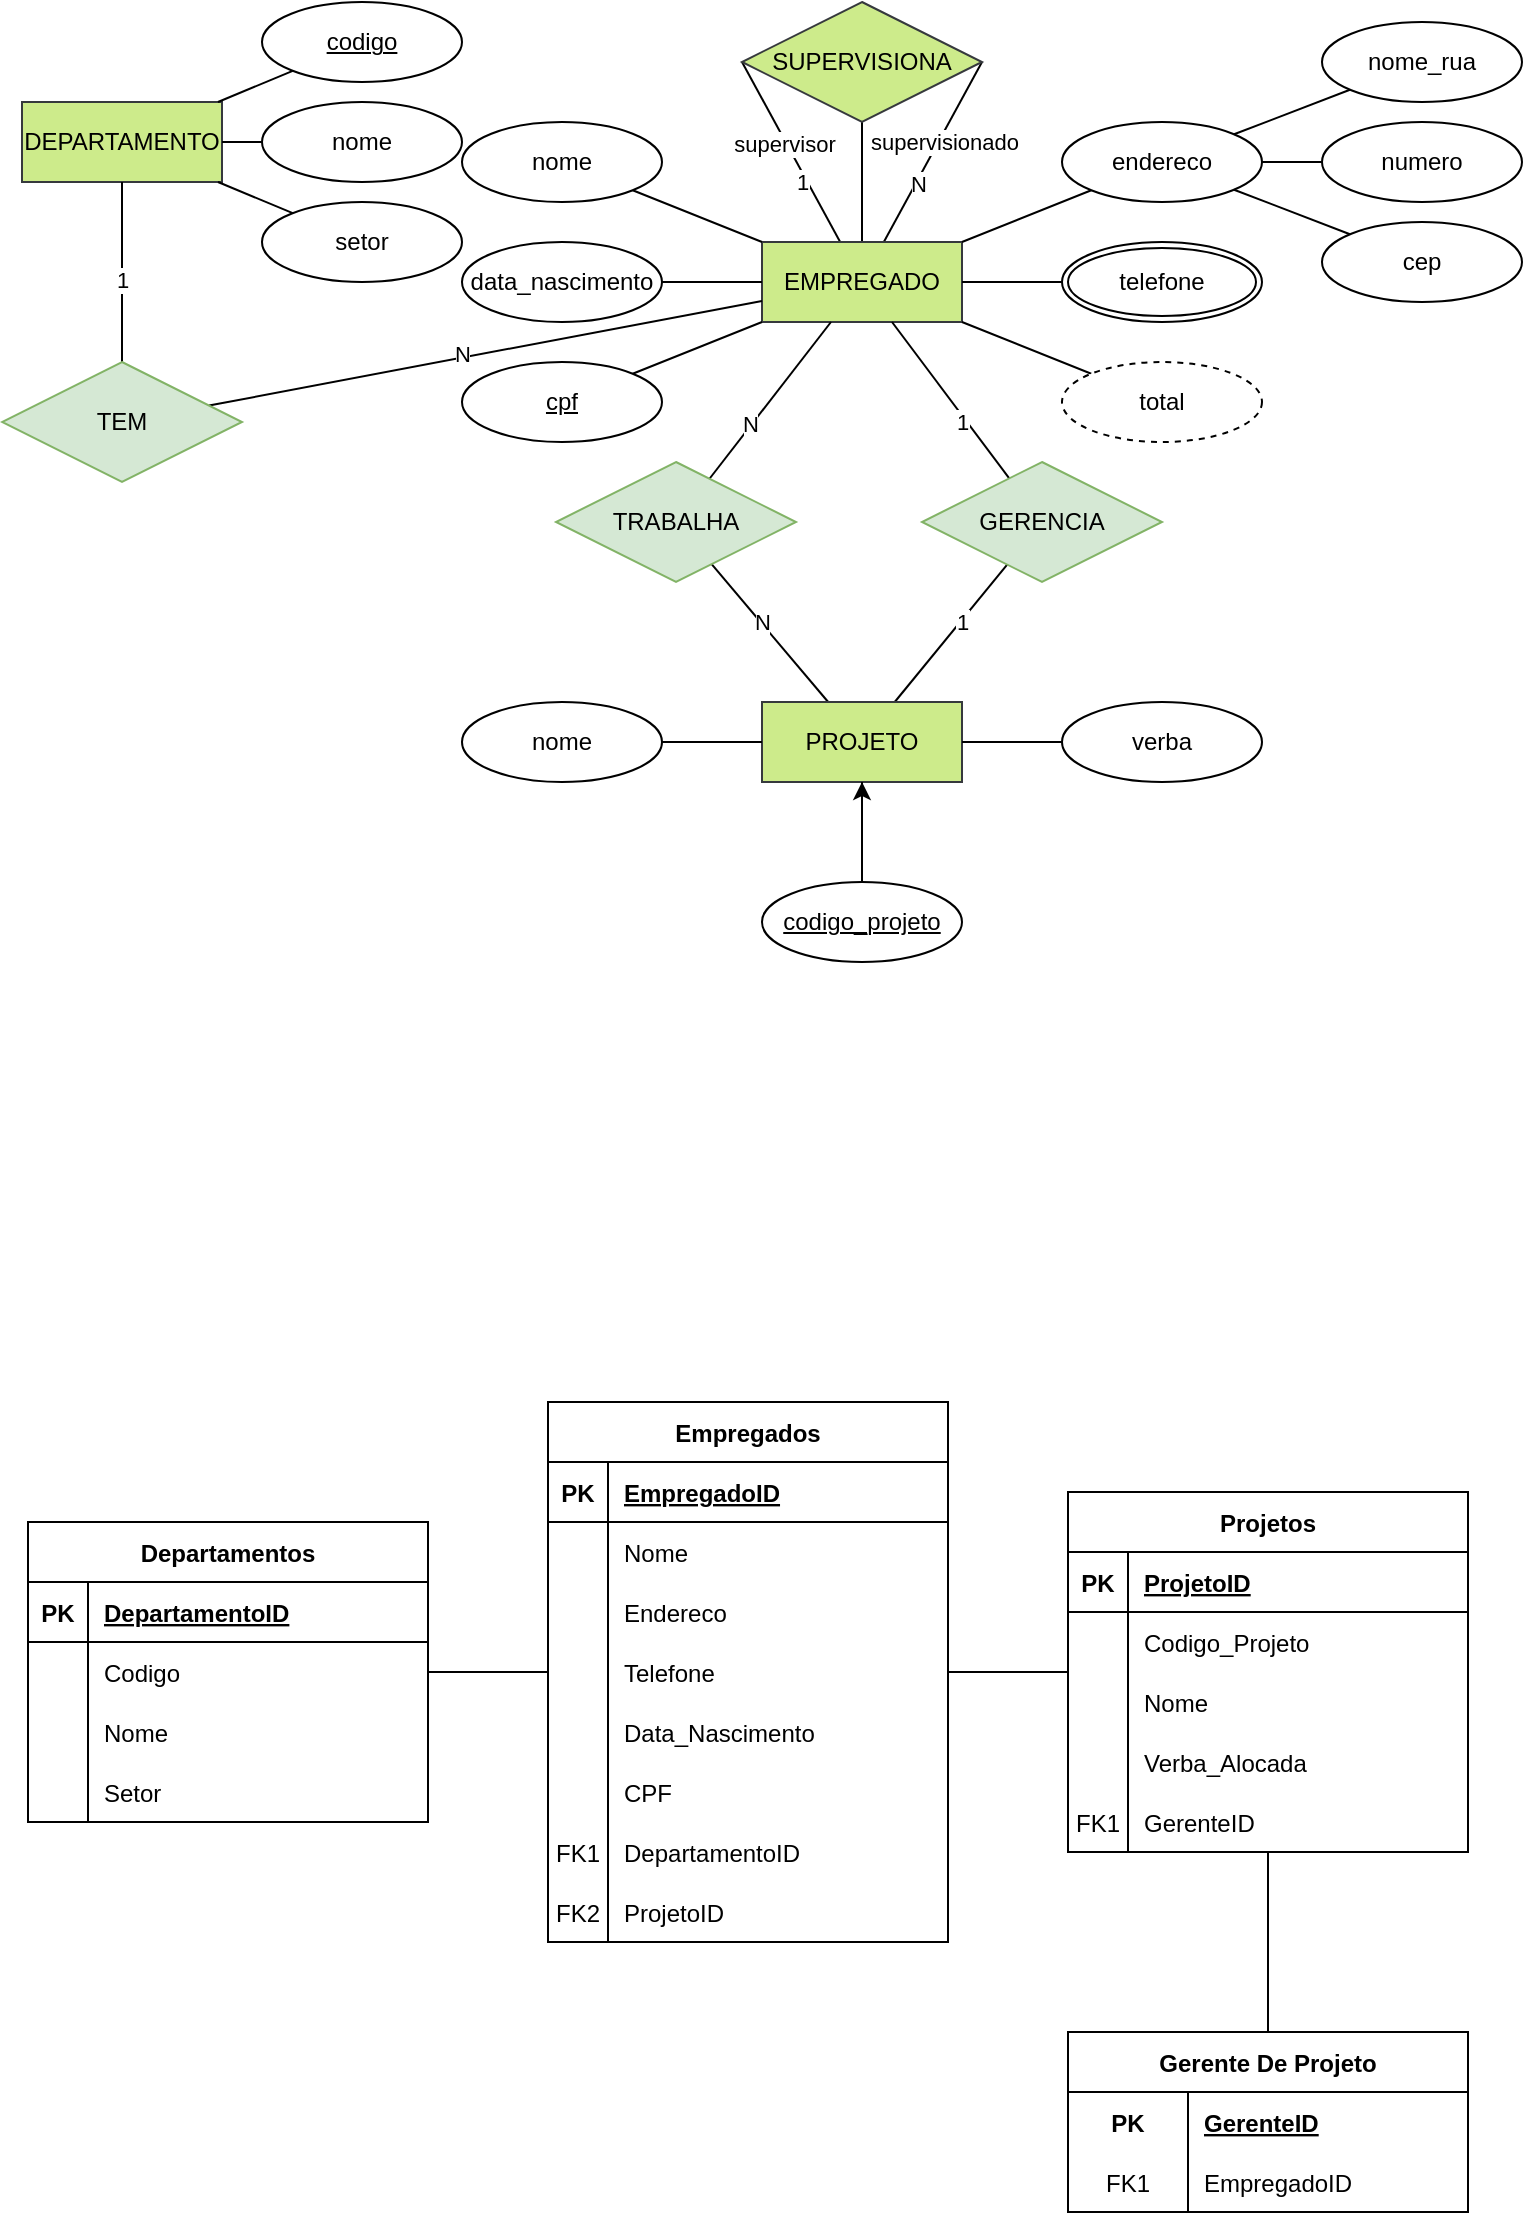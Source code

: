 <mxfile version="20.8.20" type="github">
  <diagram name="Página-1" id="n-FAaKJV36Woej5UMiAB">
    <mxGraphModel dx="2220" dy="758" grid="1" gridSize="10" guides="1" tooltips="1" connect="1" arrows="1" fold="1" page="1" pageScale="1" pageWidth="827" pageHeight="1169" math="0" shadow="0">
      <root>
        <mxCell id="0" />
        <mxCell id="1" parent="0" />
        <mxCell id="2LNgUr5yJm29Q_zIvUYa-1" style="edgeStyle=orthogonalEdgeStyle;rounded=0;orthogonalLoop=1;jettySize=auto;html=1;strokeColor=default;endArrow=none;endFill=0;" parent="1" source="2LNgUr5yJm29Q_zIvUYa-2" target="2LNgUr5yJm29Q_zIvUYa-41" edge="1">
          <mxGeometry relative="1" as="geometry" />
        </mxCell>
        <mxCell id="2LNgUr5yJm29Q_zIvUYa-2" value="Empregados" style="shape=table;startSize=30;container=1;collapsible=1;childLayout=tableLayout;fixedRows=1;rowLines=0;fontStyle=1;align=center;resizeLast=1;" parent="1" vertex="1">
          <mxGeometry x="-520" y="730" width="200" height="270" as="geometry" />
        </mxCell>
        <mxCell id="2LNgUr5yJm29Q_zIvUYa-3" value="" style="shape=tableRow;horizontal=0;startSize=0;swimlaneHead=0;swimlaneBody=0;fillColor=none;collapsible=0;dropTarget=0;points=[[0,0.5],[1,0.5]];portConstraint=eastwest;top=0;left=0;right=0;bottom=1;" parent="2LNgUr5yJm29Q_zIvUYa-2" vertex="1">
          <mxGeometry y="30" width="200" height="30" as="geometry" />
        </mxCell>
        <mxCell id="2LNgUr5yJm29Q_zIvUYa-4" value="PK" style="shape=partialRectangle;connectable=0;fillColor=none;top=0;left=0;bottom=0;right=0;fontStyle=1;overflow=hidden;" parent="2LNgUr5yJm29Q_zIvUYa-3" vertex="1">
          <mxGeometry width="30" height="30" as="geometry">
            <mxRectangle width="30" height="30" as="alternateBounds" />
          </mxGeometry>
        </mxCell>
        <mxCell id="2LNgUr5yJm29Q_zIvUYa-5" value="EmpregadoID" style="shape=partialRectangle;connectable=0;fillColor=none;top=0;left=0;bottom=0;right=0;align=left;spacingLeft=6;fontStyle=5;overflow=hidden;" parent="2LNgUr5yJm29Q_zIvUYa-3" vertex="1">
          <mxGeometry x="30" width="170" height="30" as="geometry">
            <mxRectangle width="170" height="30" as="alternateBounds" />
          </mxGeometry>
        </mxCell>
        <mxCell id="2LNgUr5yJm29Q_zIvUYa-6" value="" style="shape=tableRow;horizontal=0;startSize=0;swimlaneHead=0;swimlaneBody=0;fillColor=none;collapsible=0;dropTarget=0;points=[[0,0.5],[1,0.5]];portConstraint=eastwest;top=0;left=0;right=0;bottom=0;" parent="2LNgUr5yJm29Q_zIvUYa-2" vertex="1">
          <mxGeometry y="60" width="200" height="30" as="geometry" />
        </mxCell>
        <mxCell id="2LNgUr5yJm29Q_zIvUYa-7" value="" style="shape=partialRectangle;connectable=0;fillColor=none;top=0;left=0;bottom=0;right=0;editable=1;overflow=hidden;" parent="2LNgUr5yJm29Q_zIvUYa-6" vertex="1">
          <mxGeometry width="30" height="30" as="geometry">
            <mxRectangle width="30" height="30" as="alternateBounds" />
          </mxGeometry>
        </mxCell>
        <mxCell id="2LNgUr5yJm29Q_zIvUYa-8" value="Nome" style="shape=partialRectangle;connectable=0;fillColor=none;top=0;left=0;bottom=0;right=0;align=left;spacingLeft=6;overflow=hidden;" parent="2LNgUr5yJm29Q_zIvUYa-6" vertex="1">
          <mxGeometry x="30" width="170" height="30" as="geometry">
            <mxRectangle width="170" height="30" as="alternateBounds" />
          </mxGeometry>
        </mxCell>
        <mxCell id="2LNgUr5yJm29Q_zIvUYa-9" value="" style="shape=tableRow;horizontal=0;startSize=0;swimlaneHead=0;swimlaneBody=0;fillColor=none;collapsible=0;dropTarget=0;points=[[0,0.5],[1,0.5]];portConstraint=eastwest;top=0;left=0;right=0;bottom=0;" parent="2LNgUr5yJm29Q_zIvUYa-2" vertex="1">
          <mxGeometry y="90" width="200" height="30" as="geometry" />
        </mxCell>
        <mxCell id="2LNgUr5yJm29Q_zIvUYa-10" value="" style="shape=partialRectangle;connectable=0;fillColor=none;top=0;left=0;bottom=0;right=0;editable=1;overflow=hidden;" parent="2LNgUr5yJm29Q_zIvUYa-9" vertex="1">
          <mxGeometry width="30" height="30" as="geometry">
            <mxRectangle width="30" height="30" as="alternateBounds" />
          </mxGeometry>
        </mxCell>
        <mxCell id="2LNgUr5yJm29Q_zIvUYa-11" value="Endereco" style="shape=partialRectangle;connectable=0;fillColor=none;top=0;left=0;bottom=0;right=0;align=left;spacingLeft=6;overflow=hidden;" parent="2LNgUr5yJm29Q_zIvUYa-9" vertex="1">
          <mxGeometry x="30" width="170" height="30" as="geometry">
            <mxRectangle width="170" height="30" as="alternateBounds" />
          </mxGeometry>
        </mxCell>
        <mxCell id="2LNgUr5yJm29Q_zIvUYa-12" value="" style="shape=tableRow;horizontal=0;startSize=0;swimlaneHead=0;swimlaneBody=0;fillColor=none;collapsible=0;dropTarget=0;points=[[0,0.5],[1,0.5]];portConstraint=eastwest;top=0;left=0;right=0;bottom=0;" parent="2LNgUr5yJm29Q_zIvUYa-2" vertex="1">
          <mxGeometry y="120" width="200" height="30" as="geometry" />
        </mxCell>
        <mxCell id="2LNgUr5yJm29Q_zIvUYa-13" value="" style="shape=partialRectangle;connectable=0;fillColor=none;top=0;left=0;bottom=0;right=0;editable=1;overflow=hidden;" parent="2LNgUr5yJm29Q_zIvUYa-12" vertex="1">
          <mxGeometry width="30" height="30" as="geometry">
            <mxRectangle width="30" height="30" as="alternateBounds" />
          </mxGeometry>
        </mxCell>
        <mxCell id="2LNgUr5yJm29Q_zIvUYa-14" value="Telefone" style="shape=partialRectangle;connectable=0;fillColor=none;top=0;left=0;bottom=0;right=0;align=left;spacingLeft=6;overflow=hidden;" parent="2LNgUr5yJm29Q_zIvUYa-12" vertex="1">
          <mxGeometry x="30" width="170" height="30" as="geometry">
            <mxRectangle width="170" height="30" as="alternateBounds" />
          </mxGeometry>
        </mxCell>
        <mxCell id="2LNgUr5yJm29Q_zIvUYa-15" value="" style="shape=tableRow;horizontal=0;startSize=0;swimlaneHead=0;swimlaneBody=0;fillColor=none;collapsible=0;dropTarget=0;points=[[0,0.5],[1,0.5]];portConstraint=eastwest;top=0;left=0;right=0;bottom=0;" parent="2LNgUr5yJm29Q_zIvUYa-2" vertex="1">
          <mxGeometry y="150" width="200" height="30" as="geometry" />
        </mxCell>
        <mxCell id="2LNgUr5yJm29Q_zIvUYa-16" value="" style="shape=partialRectangle;connectable=0;fillColor=none;top=0;left=0;bottom=0;right=0;editable=1;overflow=hidden;" parent="2LNgUr5yJm29Q_zIvUYa-15" vertex="1">
          <mxGeometry width="30" height="30" as="geometry">
            <mxRectangle width="30" height="30" as="alternateBounds" />
          </mxGeometry>
        </mxCell>
        <mxCell id="2LNgUr5yJm29Q_zIvUYa-17" value="Data_Nascimento" style="shape=partialRectangle;connectable=0;fillColor=none;top=0;left=0;bottom=0;right=0;align=left;spacingLeft=6;overflow=hidden;" parent="2LNgUr5yJm29Q_zIvUYa-15" vertex="1">
          <mxGeometry x="30" width="170" height="30" as="geometry">
            <mxRectangle width="170" height="30" as="alternateBounds" />
          </mxGeometry>
        </mxCell>
        <mxCell id="2LNgUr5yJm29Q_zIvUYa-18" value="" style="shape=tableRow;horizontal=0;startSize=0;swimlaneHead=0;swimlaneBody=0;fillColor=none;collapsible=0;dropTarget=0;points=[[0,0.5],[1,0.5]];portConstraint=eastwest;top=0;left=0;right=0;bottom=0;" parent="2LNgUr5yJm29Q_zIvUYa-2" vertex="1">
          <mxGeometry y="180" width="200" height="30" as="geometry" />
        </mxCell>
        <mxCell id="2LNgUr5yJm29Q_zIvUYa-19" value="" style="shape=partialRectangle;connectable=0;fillColor=none;top=0;left=0;bottom=0;right=0;editable=1;overflow=hidden;" parent="2LNgUr5yJm29Q_zIvUYa-18" vertex="1">
          <mxGeometry width="30" height="30" as="geometry">
            <mxRectangle width="30" height="30" as="alternateBounds" />
          </mxGeometry>
        </mxCell>
        <mxCell id="2LNgUr5yJm29Q_zIvUYa-20" value="CPF" style="shape=partialRectangle;connectable=0;fillColor=none;top=0;left=0;bottom=0;right=0;align=left;spacingLeft=6;overflow=hidden;" parent="2LNgUr5yJm29Q_zIvUYa-18" vertex="1">
          <mxGeometry x="30" width="170" height="30" as="geometry">
            <mxRectangle width="170" height="30" as="alternateBounds" />
          </mxGeometry>
        </mxCell>
        <mxCell id="2LNgUr5yJm29Q_zIvUYa-21" value="" style="shape=tableRow;horizontal=0;startSize=0;swimlaneHead=0;swimlaneBody=0;fillColor=none;collapsible=0;dropTarget=0;points=[[0,0.5],[1,0.5]];portConstraint=eastwest;top=0;left=0;right=0;bottom=0;" parent="2LNgUr5yJm29Q_zIvUYa-2" vertex="1">
          <mxGeometry y="210" width="200" height="30" as="geometry" />
        </mxCell>
        <mxCell id="2LNgUr5yJm29Q_zIvUYa-22" value="FK1" style="shape=partialRectangle;connectable=0;fillColor=none;top=0;left=0;bottom=0;right=0;fontStyle=0;overflow=hidden;" parent="2LNgUr5yJm29Q_zIvUYa-21" vertex="1">
          <mxGeometry width="30" height="30" as="geometry">
            <mxRectangle width="30" height="30" as="alternateBounds" />
          </mxGeometry>
        </mxCell>
        <mxCell id="2LNgUr5yJm29Q_zIvUYa-23" value="DepartamentoID" style="shape=partialRectangle;connectable=0;fillColor=none;top=0;left=0;bottom=0;right=0;align=left;spacingLeft=6;fontStyle=0;overflow=hidden;" parent="2LNgUr5yJm29Q_zIvUYa-21" vertex="1">
          <mxGeometry x="30" width="170" height="30" as="geometry">
            <mxRectangle width="170" height="30" as="alternateBounds" />
          </mxGeometry>
        </mxCell>
        <mxCell id="2LNgUr5yJm29Q_zIvUYa-24" value="" style="shape=tableRow;horizontal=0;startSize=0;swimlaneHead=0;swimlaneBody=0;fillColor=none;collapsible=0;dropTarget=0;points=[[0,0.5],[1,0.5]];portConstraint=eastwest;top=0;left=0;right=0;bottom=0;" parent="2LNgUr5yJm29Q_zIvUYa-2" vertex="1">
          <mxGeometry y="240" width="200" height="30" as="geometry" />
        </mxCell>
        <mxCell id="2LNgUr5yJm29Q_zIvUYa-25" value="FK2" style="shape=partialRectangle;connectable=0;fillColor=none;top=0;left=0;bottom=0;right=0;fontStyle=0;overflow=hidden;" parent="2LNgUr5yJm29Q_zIvUYa-24" vertex="1">
          <mxGeometry width="30" height="30" as="geometry">
            <mxRectangle width="30" height="30" as="alternateBounds" />
          </mxGeometry>
        </mxCell>
        <mxCell id="2LNgUr5yJm29Q_zIvUYa-26" value="ProjetoID" style="shape=partialRectangle;connectable=0;fillColor=none;top=0;left=0;bottom=0;right=0;align=left;spacingLeft=6;fontStyle=0;overflow=hidden;" parent="2LNgUr5yJm29Q_zIvUYa-24" vertex="1">
          <mxGeometry x="30" width="170" height="30" as="geometry">
            <mxRectangle width="170" height="30" as="alternateBounds" />
          </mxGeometry>
        </mxCell>
        <mxCell id="2LNgUr5yJm29Q_zIvUYa-27" style="edgeStyle=orthogonalEdgeStyle;rounded=0;orthogonalLoop=1;jettySize=auto;html=1;strokeColor=default;endArrow=none;endFill=0;" parent="1" source="2LNgUr5yJm29Q_zIvUYa-28" target="2LNgUr5yJm29Q_zIvUYa-2" edge="1">
          <mxGeometry relative="1" as="geometry" />
        </mxCell>
        <mxCell id="2LNgUr5yJm29Q_zIvUYa-28" value="Departamentos" style="shape=table;startSize=30;container=1;collapsible=1;childLayout=tableLayout;fixedRows=1;rowLines=0;fontStyle=1;align=center;resizeLast=1;" parent="1" vertex="1">
          <mxGeometry x="-780" y="790" width="200" height="150" as="geometry" />
        </mxCell>
        <mxCell id="2LNgUr5yJm29Q_zIvUYa-29" value="" style="shape=tableRow;horizontal=0;startSize=0;swimlaneHead=0;swimlaneBody=0;fillColor=none;collapsible=0;dropTarget=0;points=[[0,0.5],[1,0.5]];portConstraint=eastwest;top=0;left=0;right=0;bottom=1;" parent="2LNgUr5yJm29Q_zIvUYa-28" vertex="1">
          <mxGeometry y="30" width="200" height="30" as="geometry" />
        </mxCell>
        <mxCell id="2LNgUr5yJm29Q_zIvUYa-30" value="PK" style="shape=partialRectangle;connectable=0;fillColor=none;top=0;left=0;bottom=0;right=0;fontStyle=1;overflow=hidden;" parent="2LNgUr5yJm29Q_zIvUYa-29" vertex="1">
          <mxGeometry width="30" height="30" as="geometry">
            <mxRectangle width="30" height="30" as="alternateBounds" />
          </mxGeometry>
        </mxCell>
        <mxCell id="2LNgUr5yJm29Q_zIvUYa-31" value="DepartamentoID" style="shape=partialRectangle;connectable=0;fillColor=none;top=0;left=0;bottom=0;right=0;align=left;spacingLeft=6;fontStyle=5;overflow=hidden;" parent="2LNgUr5yJm29Q_zIvUYa-29" vertex="1">
          <mxGeometry x="30" width="170" height="30" as="geometry">
            <mxRectangle width="170" height="30" as="alternateBounds" />
          </mxGeometry>
        </mxCell>
        <mxCell id="2LNgUr5yJm29Q_zIvUYa-32" value="" style="shape=tableRow;horizontal=0;startSize=0;swimlaneHead=0;swimlaneBody=0;fillColor=none;collapsible=0;dropTarget=0;points=[[0,0.5],[1,0.5]];portConstraint=eastwest;top=0;left=0;right=0;bottom=0;" parent="2LNgUr5yJm29Q_zIvUYa-28" vertex="1">
          <mxGeometry y="60" width="200" height="30" as="geometry" />
        </mxCell>
        <mxCell id="2LNgUr5yJm29Q_zIvUYa-33" value="" style="shape=partialRectangle;connectable=0;fillColor=none;top=0;left=0;bottom=0;right=0;editable=1;overflow=hidden;" parent="2LNgUr5yJm29Q_zIvUYa-32" vertex="1">
          <mxGeometry width="30" height="30" as="geometry">
            <mxRectangle width="30" height="30" as="alternateBounds" />
          </mxGeometry>
        </mxCell>
        <mxCell id="2LNgUr5yJm29Q_zIvUYa-34" value="Codigo" style="shape=partialRectangle;connectable=0;fillColor=none;top=0;left=0;bottom=0;right=0;align=left;spacingLeft=6;overflow=hidden;" parent="2LNgUr5yJm29Q_zIvUYa-32" vertex="1">
          <mxGeometry x="30" width="170" height="30" as="geometry">
            <mxRectangle width="170" height="30" as="alternateBounds" />
          </mxGeometry>
        </mxCell>
        <mxCell id="2LNgUr5yJm29Q_zIvUYa-35" value="" style="shape=tableRow;horizontal=0;startSize=0;swimlaneHead=0;swimlaneBody=0;fillColor=none;collapsible=0;dropTarget=0;points=[[0,0.5],[1,0.5]];portConstraint=eastwest;top=0;left=0;right=0;bottom=0;" parent="2LNgUr5yJm29Q_zIvUYa-28" vertex="1">
          <mxGeometry y="90" width="200" height="30" as="geometry" />
        </mxCell>
        <mxCell id="2LNgUr5yJm29Q_zIvUYa-36" value="" style="shape=partialRectangle;connectable=0;fillColor=none;top=0;left=0;bottom=0;right=0;editable=1;overflow=hidden;" parent="2LNgUr5yJm29Q_zIvUYa-35" vertex="1">
          <mxGeometry width="30" height="30" as="geometry">
            <mxRectangle width="30" height="30" as="alternateBounds" />
          </mxGeometry>
        </mxCell>
        <mxCell id="2LNgUr5yJm29Q_zIvUYa-37" value="Nome" style="shape=partialRectangle;connectable=0;fillColor=none;top=0;left=0;bottom=0;right=0;align=left;spacingLeft=6;overflow=hidden;" parent="2LNgUr5yJm29Q_zIvUYa-35" vertex="1">
          <mxGeometry x="30" width="170" height="30" as="geometry">
            <mxRectangle width="170" height="30" as="alternateBounds" />
          </mxGeometry>
        </mxCell>
        <mxCell id="2LNgUr5yJm29Q_zIvUYa-38" value="" style="shape=tableRow;horizontal=0;startSize=0;swimlaneHead=0;swimlaneBody=0;fillColor=none;collapsible=0;dropTarget=0;points=[[0,0.5],[1,0.5]];portConstraint=eastwest;top=0;left=0;right=0;bottom=0;" parent="2LNgUr5yJm29Q_zIvUYa-28" vertex="1">
          <mxGeometry y="120" width="200" height="30" as="geometry" />
        </mxCell>
        <mxCell id="2LNgUr5yJm29Q_zIvUYa-39" value="" style="shape=partialRectangle;connectable=0;fillColor=none;top=0;left=0;bottom=0;right=0;editable=1;overflow=hidden;" parent="2LNgUr5yJm29Q_zIvUYa-38" vertex="1">
          <mxGeometry width="30" height="30" as="geometry">
            <mxRectangle width="30" height="30" as="alternateBounds" />
          </mxGeometry>
        </mxCell>
        <mxCell id="2LNgUr5yJm29Q_zIvUYa-40" value="Setor" style="shape=partialRectangle;connectable=0;fillColor=none;top=0;left=0;bottom=0;right=0;align=left;spacingLeft=6;overflow=hidden;" parent="2LNgUr5yJm29Q_zIvUYa-38" vertex="1">
          <mxGeometry x="30" width="170" height="30" as="geometry">
            <mxRectangle width="170" height="30" as="alternateBounds" />
          </mxGeometry>
        </mxCell>
        <mxCell id="2LNgUr5yJm29Q_zIvUYa-41" value="Projetos" style="shape=table;startSize=30;container=1;collapsible=1;childLayout=tableLayout;fixedRows=1;rowLines=0;fontStyle=1;align=center;resizeLast=1;" parent="1" vertex="1">
          <mxGeometry x="-260" y="775" width="200" height="180" as="geometry" />
        </mxCell>
        <mxCell id="2LNgUr5yJm29Q_zIvUYa-42" value="" style="shape=tableRow;horizontal=0;startSize=0;swimlaneHead=0;swimlaneBody=0;fillColor=none;collapsible=0;dropTarget=0;points=[[0,0.5],[1,0.5]];portConstraint=eastwest;top=0;left=0;right=0;bottom=1;" parent="2LNgUr5yJm29Q_zIvUYa-41" vertex="1">
          <mxGeometry y="30" width="200" height="30" as="geometry" />
        </mxCell>
        <mxCell id="2LNgUr5yJm29Q_zIvUYa-43" value="PK" style="shape=partialRectangle;connectable=0;fillColor=none;top=0;left=0;bottom=0;right=0;fontStyle=1;overflow=hidden;" parent="2LNgUr5yJm29Q_zIvUYa-42" vertex="1">
          <mxGeometry width="30" height="30" as="geometry">
            <mxRectangle width="30" height="30" as="alternateBounds" />
          </mxGeometry>
        </mxCell>
        <mxCell id="2LNgUr5yJm29Q_zIvUYa-44" value="ProjetoID" style="shape=partialRectangle;connectable=0;fillColor=none;top=0;left=0;bottom=0;right=0;align=left;spacingLeft=6;fontStyle=5;overflow=hidden;" parent="2LNgUr5yJm29Q_zIvUYa-42" vertex="1">
          <mxGeometry x="30" width="170" height="30" as="geometry">
            <mxRectangle width="170" height="30" as="alternateBounds" />
          </mxGeometry>
        </mxCell>
        <mxCell id="2LNgUr5yJm29Q_zIvUYa-45" value="" style="shape=tableRow;horizontal=0;startSize=0;swimlaneHead=0;swimlaneBody=0;fillColor=none;collapsible=0;dropTarget=0;points=[[0,0.5],[1,0.5]];portConstraint=eastwest;top=0;left=0;right=0;bottom=0;" parent="2LNgUr5yJm29Q_zIvUYa-41" vertex="1">
          <mxGeometry y="60" width="200" height="30" as="geometry" />
        </mxCell>
        <mxCell id="2LNgUr5yJm29Q_zIvUYa-46" value="" style="shape=partialRectangle;connectable=0;fillColor=none;top=0;left=0;bottom=0;right=0;editable=1;overflow=hidden;" parent="2LNgUr5yJm29Q_zIvUYa-45" vertex="1">
          <mxGeometry width="30" height="30" as="geometry">
            <mxRectangle width="30" height="30" as="alternateBounds" />
          </mxGeometry>
        </mxCell>
        <mxCell id="2LNgUr5yJm29Q_zIvUYa-47" value="Codigo_Projeto" style="shape=partialRectangle;connectable=0;fillColor=none;top=0;left=0;bottom=0;right=0;align=left;spacingLeft=6;overflow=hidden;" parent="2LNgUr5yJm29Q_zIvUYa-45" vertex="1">
          <mxGeometry x="30" width="170" height="30" as="geometry">
            <mxRectangle width="170" height="30" as="alternateBounds" />
          </mxGeometry>
        </mxCell>
        <mxCell id="2LNgUr5yJm29Q_zIvUYa-48" value="" style="shape=tableRow;horizontal=0;startSize=0;swimlaneHead=0;swimlaneBody=0;fillColor=none;collapsible=0;dropTarget=0;points=[[0,0.5],[1,0.5]];portConstraint=eastwest;top=0;left=0;right=0;bottom=0;" parent="2LNgUr5yJm29Q_zIvUYa-41" vertex="1">
          <mxGeometry y="90" width="200" height="30" as="geometry" />
        </mxCell>
        <mxCell id="2LNgUr5yJm29Q_zIvUYa-49" value="" style="shape=partialRectangle;connectable=0;fillColor=none;top=0;left=0;bottom=0;right=0;editable=1;overflow=hidden;" parent="2LNgUr5yJm29Q_zIvUYa-48" vertex="1">
          <mxGeometry width="30" height="30" as="geometry">
            <mxRectangle width="30" height="30" as="alternateBounds" />
          </mxGeometry>
        </mxCell>
        <mxCell id="2LNgUr5yJm29Q_zIvUYa-50" value="Nome" style="shape=partialRectangle;connectable=0;fillColor=none;top=0;left=0;bottom=0;right=0;align=left;spacingLeft=6;overflow=hidden;" parent="2LNgUr5yJm29Q_zIvUYa-48" vertex="1">
          <mxGeometry x="30" width="170" height="30" as="geometry">
            <mxRectangle width="170" height="30" as="alternateBounds" />
          </mxGeometry>
        </mxCell>
        <mxCell id="2LNgUr5yJm29Q_zIvUYa-51" value="" style="shape=tableRow;horizontal=0;startSize=0;swimlaneHead=0;swimlaneBody=0;fillColor=none;collapsible=0;dropTarget=0;points=[[0,0.5],[1,0.5]];portConstraint=eastwest;top=0;left=0;right=0;bottom=0;" parent="2LNgUr5yJm29Q_zIvUYa-41" vertex="1">
          <mxGeometry y="120" width="200" height="30" as="geometry" />
        </mxCell>
        <mxCell id="2LNgUr5yJm29Q_zIvUYa-52" value="" style="shape=partialRectangle;connectable=0;fillColor=none;top=0;left=0;bottom=0;right=0;editable=1;overflow=hidden;" parent="2LNgUr5yJm29Q_zIvUYa-51" vertex="1">
          <mxGeometry width="30" height="30" as="geometry">
            <mxRectangle width="30" height="30" as="alternateBounds" />
          </mxGeometry>
        </mxCell>
        <mxCell id="2LNgUr5yJm29Q_zIvUYa-53" value="Verba_Alocada" style="shape=partialRectangle;connectable=0;fillColor=none;top=0;left=0;bottom=0;right=0;align=left;spacingLeft=6;overflow=hidden;" parent="2LNgUr5yJm29Q_zIvUYa-51" vertex="1">
          <mxGeometry x="30" width="170" height="30" as="geometry">
            <mxRectangle width="170" height="30" as="alternateBounds" />
          </mxGeometry>
        </mxCell>
        <mxCell id="2LNgUr5yJm29Q_zIvUYa-54" value="" style="shape=tableRow;horizontal=0;startSize=0;swimlaneHead=0;swimlaneBody=0;fillColor=none;collapsible=0;dropTarget=0;points=[[0,0.5],[1,0.5]];portConstraint=eastwest;top=0;left=0;right=0;bottom=0;" parent="2LNgUr5yJm29Q_zIvUYa-41" vertex="1">
          <mxGeometry y="150" width="200" height="30" as="geometry" />
        </mxCell>
        <mxCell id="2LNgUr5yJm29Q_zIvUYa-55" value="FK1" style="shape=partialRectangle;connectable=0;fillColor=none;top=0;left=0;bottom=0;right=0;fontStyle=0;overflow=hidden;" parent="2LNgUr5yJm29Q_zIvUYa-54" vertex="1">
          <mxGeometry width="30" height="30" as="geometry">
            <mxRectangle width="30" height="30" as="alternateBounds" />
          </mxGeometry>
        </mxCell>
        <mxCell id="2LNgUr5yJm29Q_zIvUYa-56" value="GerenteID" style="shape=partialRectangle;connectable=0;fillColor=none;top=0;left=0;bottom=0;right=0;align=left;spacingLeft=6;fontStyle=0;overflow=hidden;" parent="2LNgUr5yJm29Q_zIvUYa-54" vertex="1">
          <mxGeometry x="30" width="170" height="30" as="geometry">
            <mxRectangle width="170" height="30" as="alternateBounds" />
          </mxGeometry>
        </mxCell>
        <mxCell id="2LNgUr5yJm29Q_zIvUYa-57" style="edgeStyle=orthogonalEdgeStyle;rounded=0;orthogonalLoop=1;jettySize=auto;html=1;strokeColor=default;endArrow=none;endFill=0;" parent="1" source="2LNgUr5yJm29Q_zIvUYa-58" target="2LNgUr5yJm29Q_zIvUYa-41" edge="1">
          <mxGeometry relative="1" as="geometry" />
        </mxCell>
        <mxCell id="2LNgUr5yJm29Q_zIvUYa-58" value="Gerente De Projeto" style="shape=table;startSize=30;container=1;collapsible=1;childLayout=tableLayout;fixedRows=1;rowLines=0;fontStyle=1;align=center;resizeLast=1;" parent="1" vertex="1">
          <mxGeometry x="-260" y="1045" width="200" height="90" as="geometry" />
        </mxCell>
        <mxCell id="2LNgUr5yJm29Q_zIvUYa-59" value="" style="shape=tableRow;horizontal=0;startSize=0;swimlaneHead=0;swimlaneBody=0;fillColor=none;collapsible=0;dropTarget=0;points=[[0,0.5],[1,0.5]];portConstraint=eastwest;top=0;left=0;right=0;bottom=0;" parent="2LNgUr5yJm29Q_zIvUYa-58" vertex="1">
          <mxGeometry y="30" width="200" height="30" as="geometry" />
        </mxCell>
        <mxCell id="2LNgUr5yJm29Q_zIvUYa-60" value="PK" style="shape=partialRectangle;connectable=0;fillColor=none;top=0;left=0;bottom=0;right=0;fontStyle=1;overflow=hidden;" parent="2LNgUr5yJm29Q_zIvUYa-59" vertex="1">
          <mxGeometry width="60" height="30" as="geometry">
            <mxRectangle width="60" height="30" as="alternateBounds" />
          </mxGeometry>
        </mxCell>
        <mxCell id="2LNgUr5yJm29Q_zIvUYa-61" value="GerenteID" style="shape=partialRectangle;connectable=0;fillColor=none;top=0;left=0;bottom=0;right=0;align=left;spacingLeft=6;fontStyle=5;overflow=hidden;" parent="2LNgUr5yJm29Q_zIvUYa-59" vertex="1">
          <mxGeometry x="60" width="140" height="30" as="geometry">
            <mxRectangle width="140" height="30" as="alternateBounds" />
          </mxGeometry>
        </mxCell>
        <mxCell id="2LNgUr5yJm29Q_zIvUYa-62" value="" style="shape=tableRow;horizontal=0;startSize=0;swimlaneHead=0;swimlaneBody=0;fillColor=none;collapsible=0;dropTarget=0;points=[[0,0.5],[1,0.5]];portConstraint=eastwest;top=0;left=0;right=0;bottom=0;" parent="2LNgUr5yJm29Q_zIvUYa-58" vertex="1">
          <mxGeometry y="60" width="200" height="30" as="geometry" />
        </mxCell>
        <mxCell id="2LNgUr5yJm29Q_zIvUYa-63" value="FK1" style="shape=partialRectangle;connectable=0;fillColor=none;top=0;left=0;bottom=0;right=0;fontStyle=0;overflow=hidden;" parent="2LNgUr5yJm29Q_zIvUYa-62" vertex="1">
          <mxGeometry width="60" height="30" as="geometry">
            <mxRectangle width="60" height="30" as="alternateBounds" />
          </mxGeometry>
        </mxCell>
        <mxCell id="2LNgUr5yJm29Q_zIvUYa-64" value="EmpregadoID" style="shape=partialRectangle;connectable=0;fillColor=none;top=0;left=0;bottom=0;right=0;align=left;spacingLeft=6;fontStyle=0;overflow=hidden;" parent="2LNgUr5yJm29Q_zIvUYa-62" vertex="1">
          <mxGeometry x="60" width="140" height="30" as="geometry">
            <mxRectangle width="140" height="30" as="alternateBounds" />
          </mxGeometry>
        </mxCell>
        <mxCell id="2LNgUr5yJm29Q_zIvUYa-65" value="DEPARTAMENTO" style="whiteSpace=wrap;html=1;align=center;fillColor=#cdeb8b;strokeColor=#36393d;" parent="1" vertex="1">
          <mxGeometry x="-783" y="80" width="100" height="40" as="geometry" />
        </mxCell>
        <mxCell id="2LNgUr5yJm29Q_zIvUYa-66" style="edgeStyle=none;rounded=0;orthogonalLoop=1;jettySize=auto;html=1;strokeColor=default;endArrow=none;endFill=0;" parent="1" source="2LNgUr5yJm29Q_zIvUYa-67" target="2LNgUr5yJm29Q_zIvUYa-65" edge="1">
          <mxGeometry relative="1" as="geometry" />
        </mxCell>
        <mxCell id="2LNgUr5yJm29Q_zIvUYa-67" value="codigo" style="ellipse;whiteSpace=wrap;html=1;align=center;fontStyle=4;" parent="1" vertex="1">
          <mxGeometry x="-663" y="30" width="100" height="40" as="geometry" />
        </mxCell>
        <mxCell id="2LNgUr5yJm29Q_zIvUYa-68" style="edgeStyle=none;rounded=0;orthogonalLoop=1;jettySize=auto;html=1;strokeColor=default;endArrow=none;endFill=0;" parent="1" source="2LNgUr5yJm29Q_zIvUYa-69" target="2LNgUr5yJm29Q_zIvUYa-65" edge="1">
          <mxGeometry relative="1" as="geometry" />
        </mxCell>
        <mxCell id="2LNgUr5yJm29Q_zIvUYa-69" value="setor" style="ellipse;whiteSpace=wrap;html=1;align=center;" parent="1" vertex="1">
          <mxGeometry x="-663" y="130" width="100" height="40" as="geometry" />
        </mxCell>
        <mxCell id="2LNgUr5yJm29Q_zIvUYa-70" style="edgeStyle=none;rounded=0;orthogonalLoop=1;jettySize=auto;html=1;strokeColor=default;endArrow=none;endFill=0;" parent="1" source="2LNgUr5yJm29Q_zIvUYa-71" target="2LNgUr5yJm29Q_zIvUYa-65" edge="1">
          <mxGeometry relative="1" as="geometry" />
        </mxCell>
        <mxCell id="2LNgUr5yJm29Q_zIvUYa-71" value="nome" style="ellipse;whiteSpace=wrap;html=1;align=center;" parent="1" vertex="1">
          <mxGeometry x="-663" y="80" width="100" height="40" as="geometry" />
        </mxCell>
        <mxCell id="2LNgUr5yJm29Q_zIvUYa-72" style="orthogonalLoop=1;jettySize=auto;html=1;entryX=1;entryY=0.5;entryDx=0;entryDy=0;strokeColor=default;endArrow=none;endFill=0;rounded=0;" parent="1" source="2LNgUr5yJm29Q_zIvUYa-79" target="2LNgUr5yJm29Q_zIvUYa-120" edge="1">
          <mxGeometry relative="1" as="geometry" />
        </mxCell>
        <mxCell id="2LNgUr5yJm29Q_zIvUYa-73" value="N" style="edgeLabel;html=1;align=center;verticalAlign=middle;resizable=0;points=[];" parent="2LNgUr5yJm29Q_zIvUYa-72" vertex="1" connectable="0">
          <mxGeometry x="-0.348" y="-1" relative="1" as="geometry">
            <mxPoint as="offset" />
          </mxGeometry>
        </mxCell>
        <mxCell id="2LNgUr5yJm29Q_zIvUYa-74" value="supervisionado&lt;br&gt;" style="edgeLabel;html=1;align=center;verticalAlign=middle;resizable=0;points=[];" parent="2LNgUr5yJm29Q_zIvUYa-72" vertex="1" connectable="0">
          <mxGeometry x="0.137" y="-2" relative="1" as="geometry">
            <mxPoint as="offset" />
          </mxGeometry>
        </mxCell>
        <mxCell id="2LNgUr5yJm29Q_zIvUYa-75" style="rounded=0;orthogonalLoop=1;jettySize=auto;html=1;entryX=0;entryY=0.5;entryDx=0;entryDy=0;strokeColor=default;endArrow=none;endFill=0;" parent="1" source="2LNgUr5yJm29Q_zIvUYa-79" target="2LNgUr5yJm29Q_zIvUYa-120" edge="1">
          <mxGeometry relative="1" as="geometry" />
        </mxCell>
        <mxCell id="2LNgUr5yJm29Q_zIvUYa-76" value="1" style="edgeLabel;html=1;align=center;verticalAlign=middle;resizable=0;points=[];" parent="2LNgUr5yJm29Q_zIvUYa-75" vertex="1" connectable="0">
          <mxGeometry x="0.135" y="-1" relative="1" as="geometry">
            <mxPoint x="8" y="21" as="offset" />
          </mxGeometry>
        </mxCell>
        <mxCell id="2LNgUr5yJm29Q_zIvUYa-77" value="supervisor" style="edgeLabel;html=1;align=center;verticalAlign=middle;resizable=0;points=[];" parent="2LNgUr5yJm29Q_zIvUYa-75" vertex="1" connectable="0">
          <mxGeometry x="0.333" y="1" relative="1" as="geometry">
            <mxPoint x="5" y="10" as="offset" />
          </mxGeometry>
        </mxCell>
        <mxCell id="2LNgUr5yJm29Q_zIvUYa-78" style="rounded=0;orthogonalLoop=1;jettySize=auto;html=1;strokeColor=default;endArrow=none;endFill=0;" parent="1" source="2LNgUr5yJm29Q_zIvUYa-79" target="2LNgUr5yJm29Q_zIvUYa-120" edge="1">
          <mxGeometry relative="1" as="geometry" />
        </mxCell>
        <mxCell id="2LNgUr5yJm29Q_zIvUYa-79" value="EMPREGADO" style="whiteSpace=wrap;html=1;align=center;fillColor=#cdeb8b;strokeColor=#36393d;" parent="1" vertex="1">
          <mxGeometry x="-413" y="150" width="100" height="40" as="geometry" />
        </mxCell>
        <mxCell id="2LNgUr5yJm29Q_zIvUYa-80" style="rounded=0;orthogonalLoop=1;jettySize=auto;html=1;strokeColor=default;endArrow=none;endFill=0;" parent="1" source="2LNgUr5yJm29Q_zIvUYa-81" target="2LNgUr5yJm29Q_zIvUYa-79" edge="1">
          <mxGeometry relative="1" as="geometry" />
        </mxCell>
        <mxCell id="2LNgUr5yJm29Q_zIvUYa-81" value="nome" style="ellipse;whiteSpace=wrap;html=1;align=center;" parent="1" vertex="1">
          <mxGeometry x="-563" y="90" width="100" height="40" as="geometry" />
        </mxCell>
        <mxCell id="2LNgUr5yJm29Q_zIvUYa-82" style="rounded=0;orthogonalLoop=1;jettySize=auto;html=1;strokeColor=default;endArrow=none;endFill=0;" parent="1" source="2LNgUr5yJm29Q_zIvUYa-83" target="2LNgUr5yJm29Q_zIvUYa-79" edge="1">
          <mxGeometry relative="1" as="geometry" />
        </mxCell>
        <mxCell id="2LNgUr5yJm29Q_zIvUYa-83" value="endereco" style="ellipse;whiteSpace=wrap;html=1;align=center;" parent="1" vertex="1">
          <mxGeometry x="-263" y="90" width="100" height="40" as="geometry" />
        </mxCell>
        <mxCell id="2LNgUr5yJm29Q_zIvUYa-84" style="rounded=0;orthogonalLoop=1;jettySize=auto;html=1;strokeColor=default;endArrow=none;endFill=0;" parent="1" source="2LNgUr5yJm29Q_zIvUYa-85" target="2LNgUr5yJm29Q_zIvUYa-79" edge="1">
          <mxGeometry relative="1" as="geometry" />
        </mxCell>
        <mxCell id="2LNgUr5yJm29Q_zIvUYa-85" value="cpf" style="ellipse;whiteSpace=wrap;html=1;align=center;fontStyle=4;" parent="1" vertex="1">
          <mxGeometry x="-563" y="210" width="100" height="40" as="geometry" />
        </mxCell>
        <mxCell id="2LNgUr5yJm29Q_zIvUYa-86" style="rounded=0;orthogonalLoop=1;jettySize=auto;html=1;strokeColor=default;endArrow=none;endFill=0;" parent="1" source="2LNgUr5yJm29Q_zIvUYa-87" target="2LNgUr5yJm29Q_zIvUYa-79" edge="1">
          <mxGeometry relative="1" as="geometry" />
        </mxCell>
        <mxCell id="2LNgUr5yJm29Q_zIvUYa-87" value="data_nascimento" style="ellipse;whiteSpace=wrap;html=1;align=center;" parent="1" vertex="1">
          <mxGeometry x="-563" y="150" width="100" height="40" as="geometry" />
        </mxCell>
        <mxCell id="2LNgUr5yJm29Q_zIvUYa-88" style="rounded=0;orthogonalLoop=1;jettySize=auto;html=1;strokeColor=default;endArrow=none;endFill=0;" parent="1" source="2LNgUr5yJm29Q_zIvUYa-92" target="2LNgUr5yJm29Q_zIvUYa-111" edge="1">
          <mxGeometry relative="1" as="geometry" />
        </mxCell>
        <mxCell id="2LNgUr5yJm29Q_zIvUYa-89" value="N" style="edgeLabel;html=1;align=center;verticalAlign=middle;resizable=0;points=[];" parent="2LNgUr5yJm29Q_zIvUYa-88" vertex="1" connectable="0">
          <mxGeometry x="0.239" y="-1" relative="1" as="geometry">
            <mxPoint x="2" y="3" as="offset" />
          </mxGeometry>
        </mxCell>
        <mxCell id="2LNgUr5yJm29Q_zIvUYa-90" style="rounded=0;orthogonalLoop=1;jettySize=auto;html=1;strokeColor=default;endArrow=none;endFill=0;" parent="1" source="2LNgUr5yJm29Q_zIvUYa-92" target="2LNgUr5yJm29Q_zIvUYa-114" edge="1">
          <mxGeometry relative="1" as="geometry" />
        </mxCell>
        <mxCell id="2LNgUr5yJm29Q_zIvUYa-91" value="1" style="edgeLabel;html=1;align=center;verticalAlign=middle;resizable=0;points=[];" parent="2LNgUr5yJm29Q_zIvUYa-90" vertex="1" connectable="0">
          <mxGeometry x="0.07" y="-2" relative="1" as="geometry">
            <mxPoint x="2" y="-5" as="offset" />
          </mxGeometry>
        </mxCell>
        <mxCell id="2LNgUr5yJm29Q_zIvUYa-92" value="PROJETO" style="whiteSpace=wrap;html=1;align=center;fillColor=#cdeb8b;strokeColor=#36393d;" parent="1" vertex="1">
          <mxGeometry x="-413" y="380" width="100" height="40" as="geometry" />
        </mxCell>
        <mxCell id="2LNgUr5yJm29Q_zIvUYa-93" style="rounded=0;orthogonalLoop=1;jettySize=auto;html=1;strokeColor=default;endArrow=none;endFill=0;" parent="1" source="2LNgUr5yJm29Q_zIvUYa-94" target="2LNgUr5yJm29Q_zIvUYa-92" edge="1">
          <mxGeometry relative="1" as="geometry" />
        </mxCell>
        <mxCell id="2LNgUr5yJm29Q_zIvUYa-94" value="verba" style="ellipse;whiteSpace=wrap;html=1;align=center;" parent="1" vertex="1">
          <mxGeometry x="-263" y="380" width="100" height="40" as="geometry" />
        </mxCell>
        <mxCell id="2LNgUr5yJm29Q_zIvUYa-95" style="rounded=0;orthogonalLoop=1;jettySize=auto;html=1;strokeColor=default;endArrow=none;endFill=0;" parent="1" target="2LNgUr5yJm29Q_zIvUYa-92" edge="1">
          <mxGeometry relative="1" as="geometry">
            <mxPoint x="-363" y="470" as="sourcePoint" />
          </mxGeometry>
        </mxCell>
        <mxCell id="2LNgUr5yJm29Q_zIvUYa-97" style="rounded=0;orthogonalLoop=1;jettySize=auto;html=1;strokeColor=default;endArrow=none;endFill=0;" parent="1" source="2LNgUr5yJm29Q_zIvUYa-98" target="2LNgUr5yJm29Q_zIvUYa-92" edge="1">
          <mxGeometry relative="1" as="geometry" />
        </mxCell>
        <mxCell id="2LNgUr5yJm29Q_zIvUYa-98" value="nome" style="ellipse;whiteSpace=wrap;html=1;align=center;" parent="1" vertex="1">
          <mxGeometry x="-563" y="380" width="100" height="40" as="geometry" />
        </mxCell>
        <mxCell id="2LNgUr5yJm29Q_zIvUYa-99" style="rounded=0;orthogonalLoop=1;jettySize=auto;html=1;strokeColor=default;endArrow=none;endFill=0;" parent="1" source="2LNgUr5yJm29Q_zIvUYa-100" target="2LNgUr5yJm29Q_zIvUYa-79" edge="1">
          <mxGeometry relative="1" as="geometry" />
        </mxCell>
        <mxCell id="2LNgUr5yJm29Q_zIvUYa-100" value="telefone&lt;br&gt;" style="ellipse;shape=doubleEllipse;margin=3;whiteSpace=wrap;html=1;align=center;" parent="1" vertex="1">
          <mxGeometry x="-263" y="150" width="100" height="40" as="geometry" />
        </mxCell>
        <mxCell id="2LNgUr5yJm29Q_zIvUYa-101" style="rounded=0;orthogonalLoop=1;jettySize=auto;html=1;strokeColor=default;endArrow=none;endFill=0;" parent="1" source="2LNgUr5yJm29Q_zIvUYa-102" target="2LNgUr5yJm29Q_zIvUYa-83" edge="1">
          <mxGeometry relative="1" as="geometry" />
        </mxCell>
        <mxCell id="2LNgUr5yJm29Q_zIvUYa-102" value="numero" style="ellipse;whiteSpace=wrap;html=1;align=center;" parent="1" vertex="1">
          <mxGeometry x="-133" y="90" width="100" height="40" as="geometry" />
        </mxCell>
        <mxCell id="2LNgUr5yJm29Q_zIvUYa-103" style="rounded=0;orthogonalLoop=1;jettySize=auto;html=1;strokeColor=default;endArrow=none;endFill=0;" parent="1" source="2LNgUr5yJm29Q_zIvUYa-104" target="2LNgUr5yJm29Q_zIvUYa-83" edge="1">
          <mxGeometry relative="1" as="geometry" />
        </mxCell>
        <mxCell id="2LNgUr5yJm29Q_zIvUYa-104" value="nome_rua" style="ellipse;whiteSpace=wrap;html=1;align=center;" parent="1" vertex="1">
          <mxGeometry x="-133" y="40" width="100" height="40" as="geometry" />
        </mxCell>
        <mxCell id="2LNgUr5yJm29Q_zIvUYa-105" style="rounded=0;orthogonalLoop=1;jettySize=auto;html=1;strokeColor=default;endArrow=none;endFill=0;" parent="1" source="2LNgUr5yJm29Q_zIvUYa-106" target="2LNgUr5yJm29Q_zIvUYa-83" edge="1">
          <mxGeometry relative="1" as="geometry" />
        </mxCell>
        <mxCell id="2LNgUr5yJm29Q_zIvUYa-106" value="cep" style="ellipse;whiteSpace=wrap;html=1;align=center;" parent="1" vertex="1">
          <mxGeometry x="-133" y="140" width="100" height="40" as="geometry" />
        </mxCell>
        <mxCell id="2LNgUr5yJm29Q_zIvUYa-107" style="rounded=0;orthogonalLoop=1;jettySize=auto;html=1;strokeColor=default;endArrow=none;endFill=0;" parent="1" source="2LNgUr5yJm29Q_zIvUYa-108" target="2LNgUr5yJm29Q_zIvUYa-79" edge="1">
          <mxGeometry relative="1" as="geometry" />
        </mxCell>
        <mxCell id="2LNgUr5yJm29Q_zIvUYa-108" value="total" style="ellipse;whiteSpace=wrap;html=1;align=center;dashed=1;" parent="1" vertex="1">
          <mxGeometry x="-263" y="210" width="100" height="40" as="geometry" />
        </mxCell>
        <mxCell id="2LNgUr5yJm29Q_zIvUYa-109" style="rounded=0;orthogonalLoop=1;jettySize=auto;html=1;strokeColor=default;endArrow=none;endFill=0;" parent="1" source="2LNgUr5yJm29Q_zIvUYa-111" target="2LNgUr5yJm29Q_zIvUYa-79" edge="1">
          <mxGeometry relative="1" as="geometry" />
        </mxCell>
        <mxCell id="2LNgUr5yJm29Q_zIvUYa-110" value="N" style="edgeLabel;html=1;align=center;verticalAlign=middle;resizable=0;points=[];" parent="2LNgUr5yJm29Q_zIvUYa-109" vertex="1" connectable="0">
          <mxGeometry x="-0.308" y="1" relative="1" as="geometry">
            <mxPoint as="offset" />
          </mxGeometry>
        </mxCell>
        <mxCell id="2LNgUr5yJm29Q_zIvUYa-111" value="TRABALHA&lt;br&gt;" style="shape=rhombus;perimeter=rhombusPerimeter;whiteSpace=wrap;html=1;align=center;fillColor=#d5e8d4;strokeColor=#82b366;" parent="1" vertex="1">
          <mxGeometry x="-516" y="260" width="120" height="60" as="geometry" />
        </mxCell>
        <mxCell id="2LNgUr5yJm29Q_zIvUYa-112" style="rounded=0;orthogonalLoop=1;jettySize=auto;html=1;strokeColor=default;endArrow=none;endFill=0;" parent="1" source="2LNgUr5yJm29Q_zIvUYa-114" target="2LNgUr5yJm29Q_zIvUYa-79" edge="1">
          <mxGeometry relative="1" as="geometry" />
        </mxCell>
        <mxCell id="2LNgUr5yJm29Q_zIvUYa-113" value="1" style="edgeLabel;html=1;align=center;verticalAlign=middle;resizable=0;points=[];" parent="2LNgUr5yJm29Q_zIvUYa-112" vertex="1" connectable="0">
          <mxGeometry x="-0.137" y="-1" relative="1" as="geometry">
            <mxPoint x="1" y="6" as="offset" />
          </mxGeometry>
        </mxCell>
        <mxCell id="2LNgUr5yJm29Q_zIvUYa-114" value="GERENCIA" style="shape=rhombus;perimeter=rhombusPerimeter;whiteSpace=wrap;html=1;align=center;fillColor=#d5e8d4;strokeColor=#82b366;" parent="1" vertex="1">
          <mxGeometry x="-333" y="260" width="120" height="60" as="geometry" />
        </mxCell>
        <mxCell id="2LNgUr5yJm29Q_zIvUYa-115" style="rounded=0;orthogonalLoop=1;jettySize=auto;html=1;strokeColor=default;endArrow=none;endFill=0;" parent="1" source="2LNgUr5yJm29Q_zIvUYa-119" target="2LNgUr5yJm29Q_zIvUYa-65" edge="1">
          <mxGeometry relative="1" as="geometry" />
        </mxCell>
        <mxCell id="2LNgUr5yJm29Q_zIvUYa-116" value="1" style="edgeLabel;html=1;align=center;verticalAlign=middle;resizable=0;points=[];" parent="2LNgUr5yJm29Q_zIvUYa-115" vertex="1" connectable="0">
          <mxGeometry x="-0.712" relative="1" as="geometry">
            <mxPoint y="-28" as="offset" />
          </mxGeometry>
        </mxCell>
        <mxCell id="2LNgUr5yJm29Q_zIvUYa-117" style="edgeStyle=none;rounded=0;orthogonalLoop=1;jettySize=auto;html=1;strokeColor=default;endArrow=none;endFill=0;" parent="1" source="2LNgUr5yJm29Q_zIvUYa-119" target="2LNgUr5yJm29Q_zIvUYa-79" edge="1">
          <mxGeometry relative="1" as="geometry" />
        </mxCell>
        <mxCell id="2LNgUr5yJm29Q_zIvUYa-118" value="N" style="edgeLabel;html=1;align=center;verticalAlign=middle;resizable=0;points=[];" parent="2LNgUr5yJm29Q_zIvUYa-117" vertex="1" connectable="0">
          <mxGeometry x="-0.172" y="-3" relative="1" as="geometry">
            <mxPoint x="11" y="-7" as="offset" />
          </mxGeometry>
        </mxCell>
        <mxCell id="2LNgUr5yJm29Q_zIvUYa-119" value="TEM&lt;br&gt;" style="shape=rhombus;perimeter=rhombusPerimeter;whiteSpace=wrap;html=1;align=center;fillColor=#d5e8d4;strokeColor=#82b366;" parent="1" vertex="1">
          <mxGeometry x="-793" y="210" width="120" height="60" as="geometry" />
        </mxCell>
        <mxCell id="2LNgUr5yJm29Q_zIvUYa-120" value="SUPERVISIONA" style="shape=rhombus;perimeter=rhombusPerimeter;whiteSpace=wrap;html=1;align=center;fillColor=#cdeb8b;strokeColor=#36393d;" parent="1" vertex="1">
          <mxGeometry x="-423" y="30" width="120" height="60" as="geometry" />
        </mxCell>
        <mxCell id="VSdzcJovvtW4iOSgfp2N-2" style="edgeStyle=orthogonalEdgeStyle;rounded=0;orthogonalLoop=1;jettySize=auto;html=1;" edge="1" parent="1" source="VSdzcJovvtW4iOSgfp2N-1" target="2LNgUr5yJm29Q_zIvUYa-92">
          <mxGeometry relative="1" as="geometry" />
        </mxCell>
        <mxCell id="VSdzcJovvtW4iOSgfp2N-1" value="codigo_projeto" style="ellipse;whiteSpace=wrap;html=1;align=center;fontStyle=4;" vertex="1" parent="1">
          <mxGeometry x="-413" y="470" width="100" height="40" as="geometry" />
        </mxCell>
      </root>
    </mxGraphModel>
  </diagram>
</mxfile>
